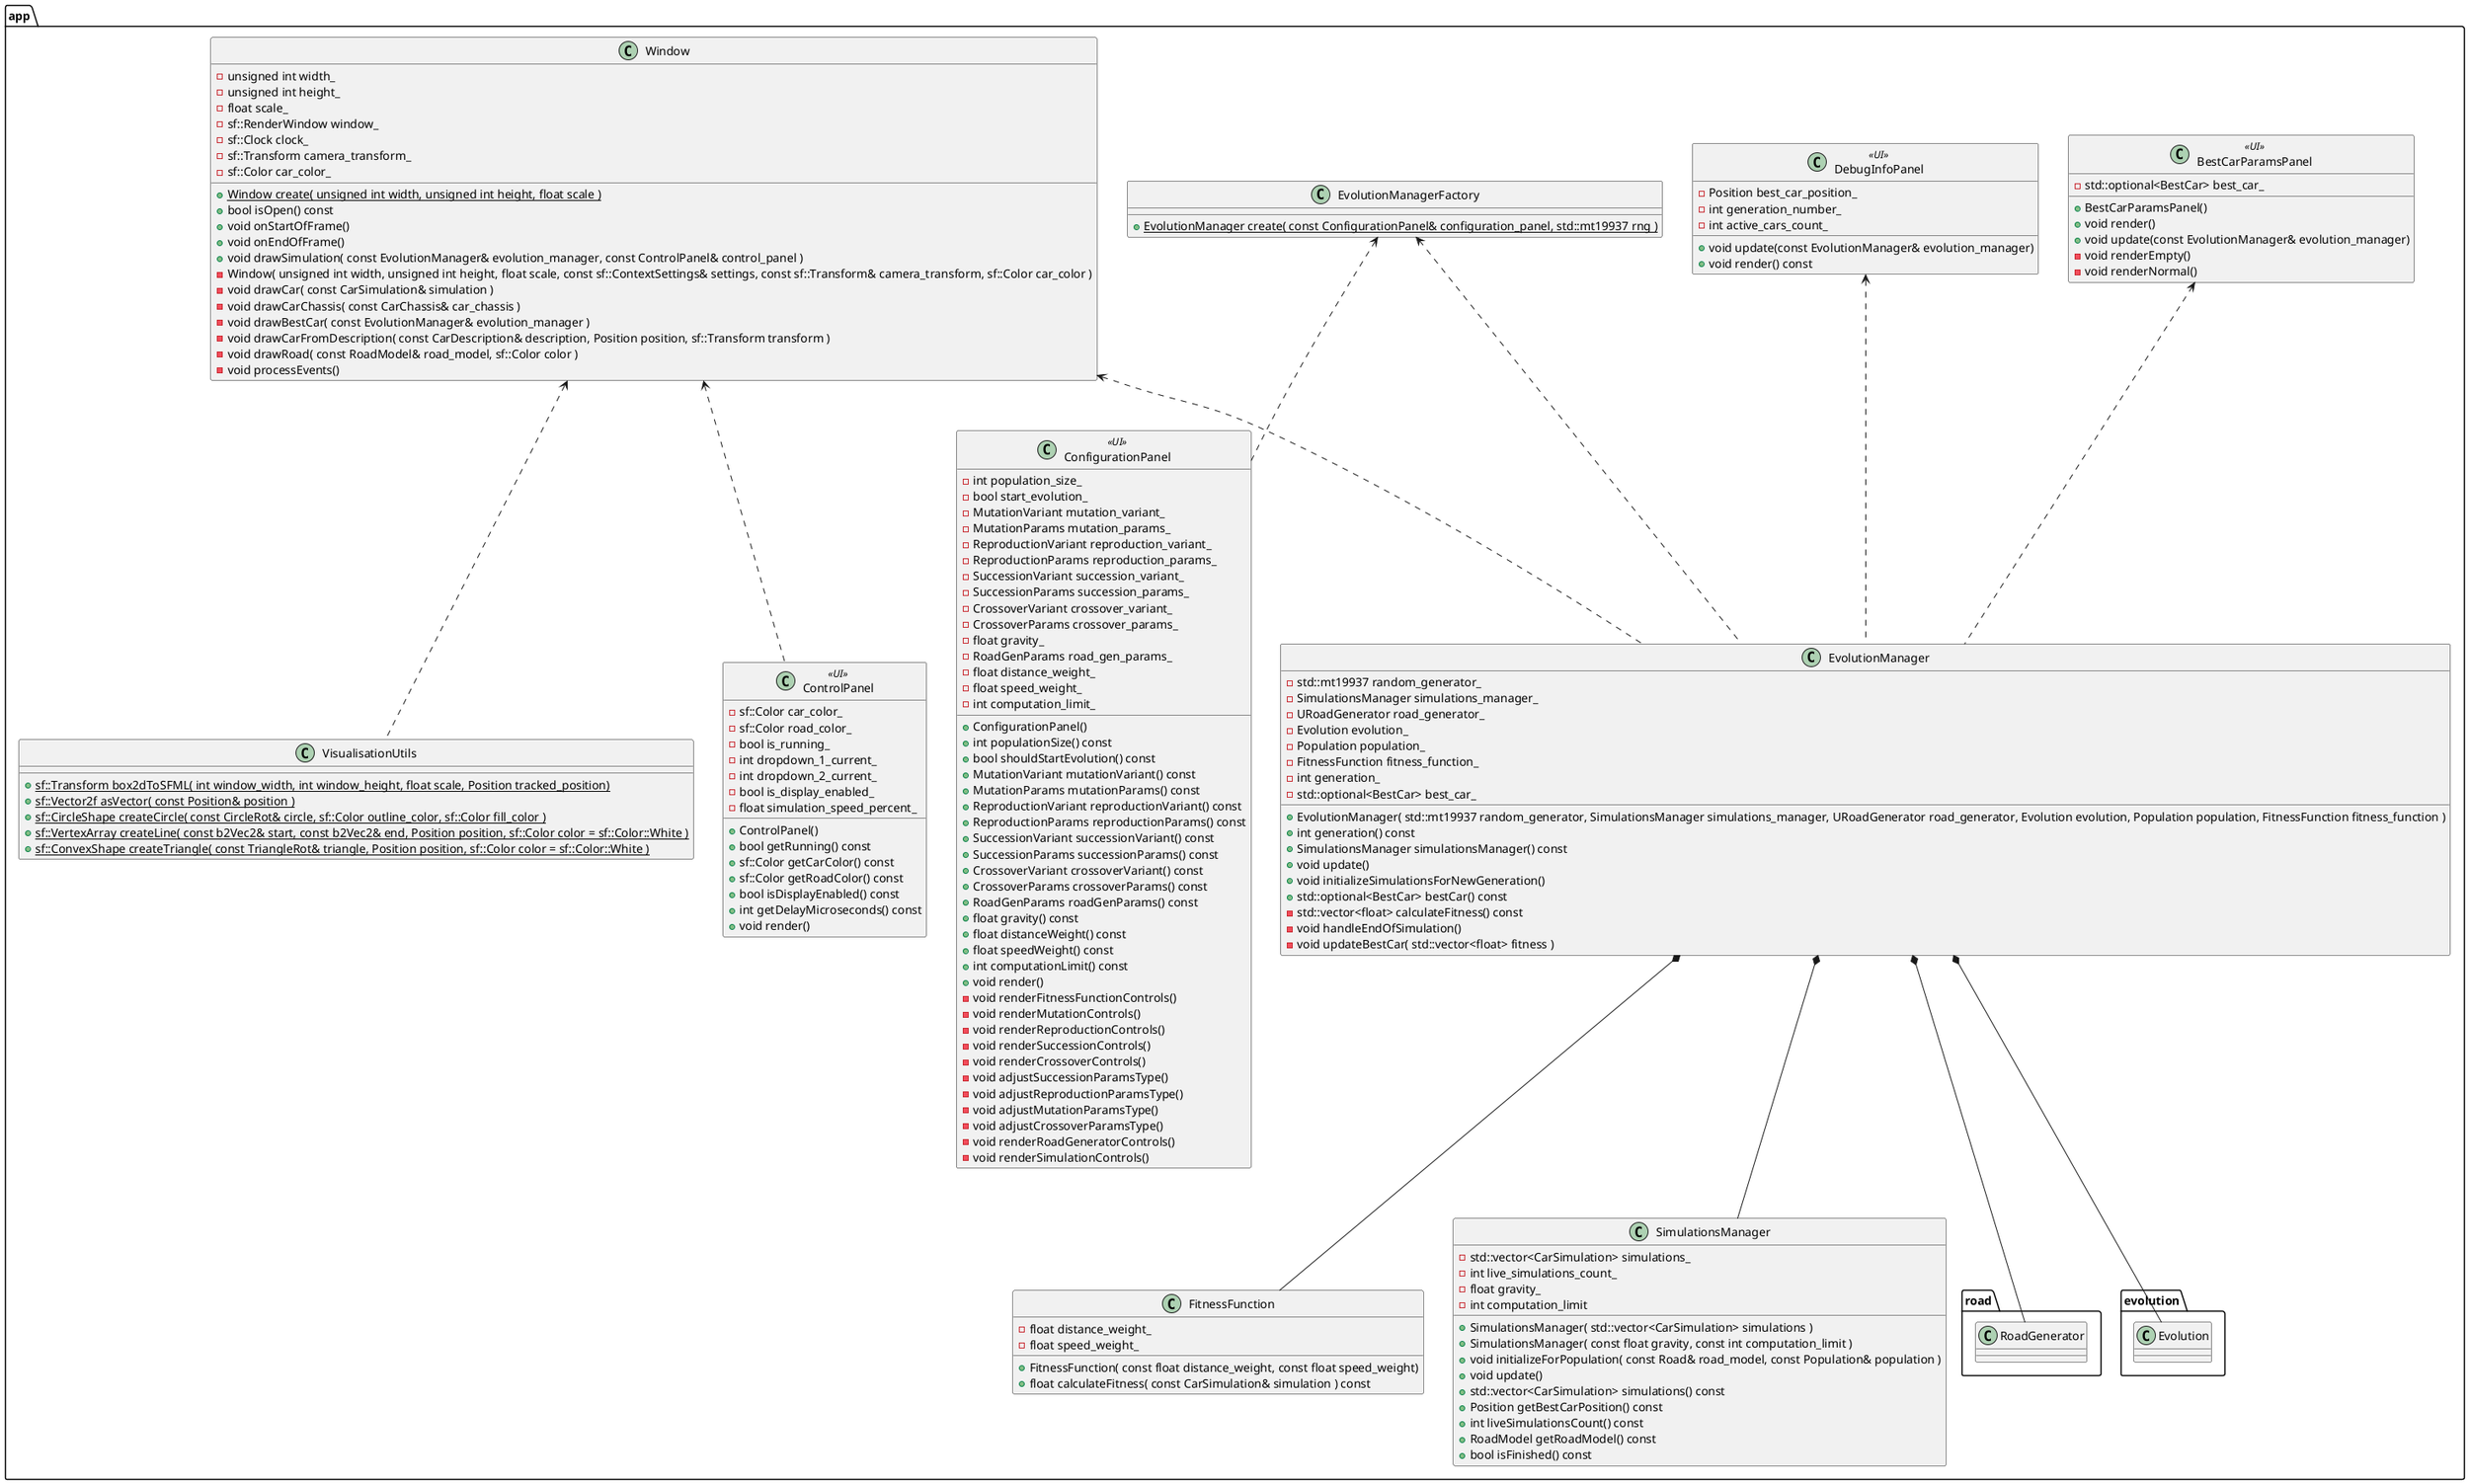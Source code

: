 @startuml
'https://plantuml.com/class-diagram

package app {
    class BestCarParamsPanel <<UI>> {
        + BestCarParamsPanel()
        + void render()
        + void update(const EvolutionManager& evolution_manager)
        - void renderEmpty()
        - void renderNormal()
        - std::optional<BestCar> best_car_
    }

    class ConfigurationPanel <<UI>> {
        + ConfigurationPanel()
        + int populationSize() const
        + bool shouldStartEvolution() const
        + MutationVariant mutationVariant() const
        + MutationParams mutationParams() const
        + ReproductionVariant reproductionVariant() const
        + ReproductionParams reproductionParams() const
        + SuccessionVariant successionVariant() const
        + SuccessionParams successionParams() const
        + CrossoverVariant crossoverVariant() const
        + CrossoverParams crossoverParams() const
        + RoadGenParams roadGenParams() const
        + float gravity() const
        + float distanceWeight() const
        + float speedWeight() const
        + int computationLimit() const
        + void render()
        - void renderFitnessFunctionControls()
        - void renderMutationControls()
        - void renderReproductionControls()
        - void renderSuccessionControls()
        - void renderCrossoverControls()
        - void adjustSuccessionParamsType()
        - void adjustReproductionParamsType()
        - void adjustMutationParamsType()
        - void adjustCrossoverParamsType()
        - void renderRoadGeneratorControls()
        - void renderSimulationControls()
        - int population_size_
        - bool start_evolution_
        - MutationVariant mutation_variant_
        - MutationParams mutation_params_
        - ReproductionVariant reproduction_variant_
        - ReproductionParams reproduction_params_
        - SuccessionVariant succession_variant_
        - SuccessionParams succession_params_
        - CrossoverVariant crossover_variant_
        - CrossoverParams crossover_params_
        - float gravity_
        - RoadGenParams road_gen_params_
        - float distance_weight_
        - float speed_weight_
        - int computation_limit_
    }

    class ControlPanel <<UI>> {
        + ControlPanel()
        + bool getRunning() const
        + sf::Color getCarColor() const
        + sf::Color getRoadColor() const
        + bool isDisplayEnabled() const
        + int getDelayMicroseconds() const
        + void render()
        - sf::Color car_color_
        - sf::Color road_color_
        - bool is_running_
        - int dropdown_1_current_
        - int dropdown_2_current_
        - bool is_display_enabled_
        - float simulation_speed_percent_
    }

    class DebugInfoPanel <<UI>> {
        + void update(const EvolutionManager& evolution_manager)
        + void render() const
        - Position best_car_position_
        - int generation_number_
        - int active_cars_count_
    }

    class EvolutionManager {
        + EvolutionManager( std::mt19937 random_generator, SimulationsManager simulations_manager, URoadGenerator road_generator, Evolution evolution, Population population, FitnessFunction fitness_function )
        + int generation() const
        + SimulationsManager simulationsManager() const
        + void update()
        + void initializeSimulationsForNewGeneration()
        + std::optional<BestCar> bestCar() const
        - std::vector<float> calculateFitness() const
        - void handleEndOfSimulation()
        - void updateBestCar( std::vector<float> fitness )
        - std::mt19937 random_generator_
        - SimulationsManager simulations_manager_
        - URoadGenerator road_generator_
        - Evolution evolution_
        - Population population_
        - FitnessFunction fitness_function_
        - int generation_
        - std::optional<BestCar> best_car_
    }

    class EvolutionManagerFactory {
        + {static} EvolutionManager create( const ConfigurationPanel& configuration_panel, std::mt19937 rng )
    }

    class FitnessFunction {
        + FitnessFunction( const float distance_weight, const float speed_weight)
        + float calculateFitness( const CarSimulation& simulation ) const
        - float distance_weight_
        - float speed_weight_
    }

    class SimulationsManager {
        + SimulationsManager( std::vector<CarSimulation> simulations )
        + SimulationsManager( const float gravity, const int computation_limit )
        + void initializeForPopulation( const Road& road_model, const Population& population )
        + void update()
        + std::vector<CarSimulation> simulations() const
        + Position getBestCarPosition() const
        + int liveSimulationsCount() const
        + RoadModel getRoadModel() const
        + bool isFinished() const
        - std::vector<CarSimulation> simulations_
        - int live_simulations_count_
        - float gravity_
        - int computation_limit
    }

    class VisualisationUtils {
        + {static} sf::Transform box2dToSFML( int window_width, int window_height, float scale, Position tracked_position)
        + {static} sf::Vector2f asVector( const Position& position )
        + {static} sf::CircleShape createCircle( const CircleRot& circle, sf::Color outline_color, sf::Color fill_color )
        + {static} sf::VertexArray createLine( const b2Vec2& start, const b2Vec2& end, Position position, sf::Color color = sf::Color::White )
        + {static} sf::ConvexShape createTriangle( const TriangleRot& triangle, Position position, sf::Color color = sf::Color::White )
    }

    class Window {
        + {static} Window create( unsigned int width, unsigned int height, float scale )
        + bool isOpen() const
        + void onStartOfFrame()
        + void onEndOfFrame()
        + void drawSimulation( const EvolutionManager& evolution_manager, const ControlPanel& control_panel )
        - Window( unsigned int width, unsigned int height, float scale, const sf::ContextSettings& settings, const sf::Transform& camera_transform, sf::Color car_color )
        - void drawCar( const CarSimulation& simulation )
        - void drawCarChassis( const CarChassis& car_chassis )
        - void drawBestCar( const EvolutionManager& evolution_manager )
        - void drawCarFromDescription( const CarDescription& description, Position position, sf::Transform transform )
        - void drawRoad( const RoadModel& road_model, sf::Color color )
        - void processEvents()
        - unsigned int width_
        - unsigned int height_
        - float scale_
        - sf::RenderWindow window_
        - sf::Clock clock_
        - sf::Transform camera_transform_
        - sf::Color car_color_
    }

    EvolutionManagerFactory <.. EvolutionManager
    EvolutionManagerFactory <.. ConfigurationPanel

    EvolutionManager *-- SimulationsManager
    EvolutionManager *-- FitnessFunction
    EvolutionManager *-- road.RoadGenerator
    EvolutionManager *-- evolution.Evolution

    Window <.. VisualisationUtils
    Window <.. EvolutionManager
    Window <.. ControlPanel

    DebugInfoPanel <.. EvolutionManager
    BestCarParamsPanel <.. EvolutionManager
}

@enduml